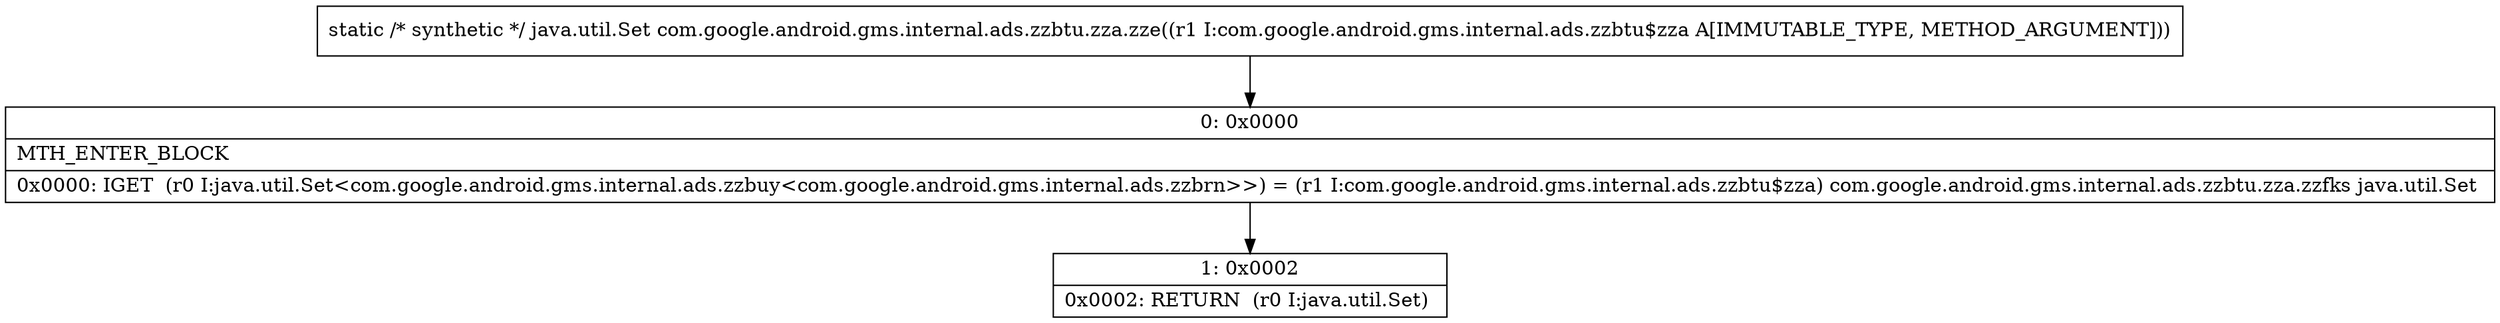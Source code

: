 digraph "CFG forcom.google.android.gms.internal.ads.zzbtu.zza.zze(Lcom\/google\/android\/gms\/internal\/ads\/zzbtu$zza;)Ljava\/util\/Set;" {
Node_0 [shape=record,label="{0\:\ 0x0000|MTH_ENTER_BLOCK\l|0x0000: IGET  (r0 I:java.util.Set\<com.google.android.gms.internal.ads.zzbuy\<com.google.android.gms.internal.ads.zzbrn\>\>) = (r1 I:com.google.android.gms.internal.ads.zzbtu$zza) com.google.android.gms.internal.ads.zzbtu.zza.zzfks java.util.Set \l}"];
Node_1 [shape=record,label="{1\:\ 0x0002|0x0002: RETURN  (r0 I:java.util.Set) \l}"];
MethodNode[shape=record,label="{static \/* synthetic *\/ java.util.Set com.google.android.gms.internal.ads.zzbtu.zza.zze((r1 I:com.google.android.gms.internal.ads.zzbtu$zza A[IMMUTABLE_TYPE, METHOD_ARGUMENT])) }"];
MethodNode -> Node_0;
Node_0 -> Node_1;
}

